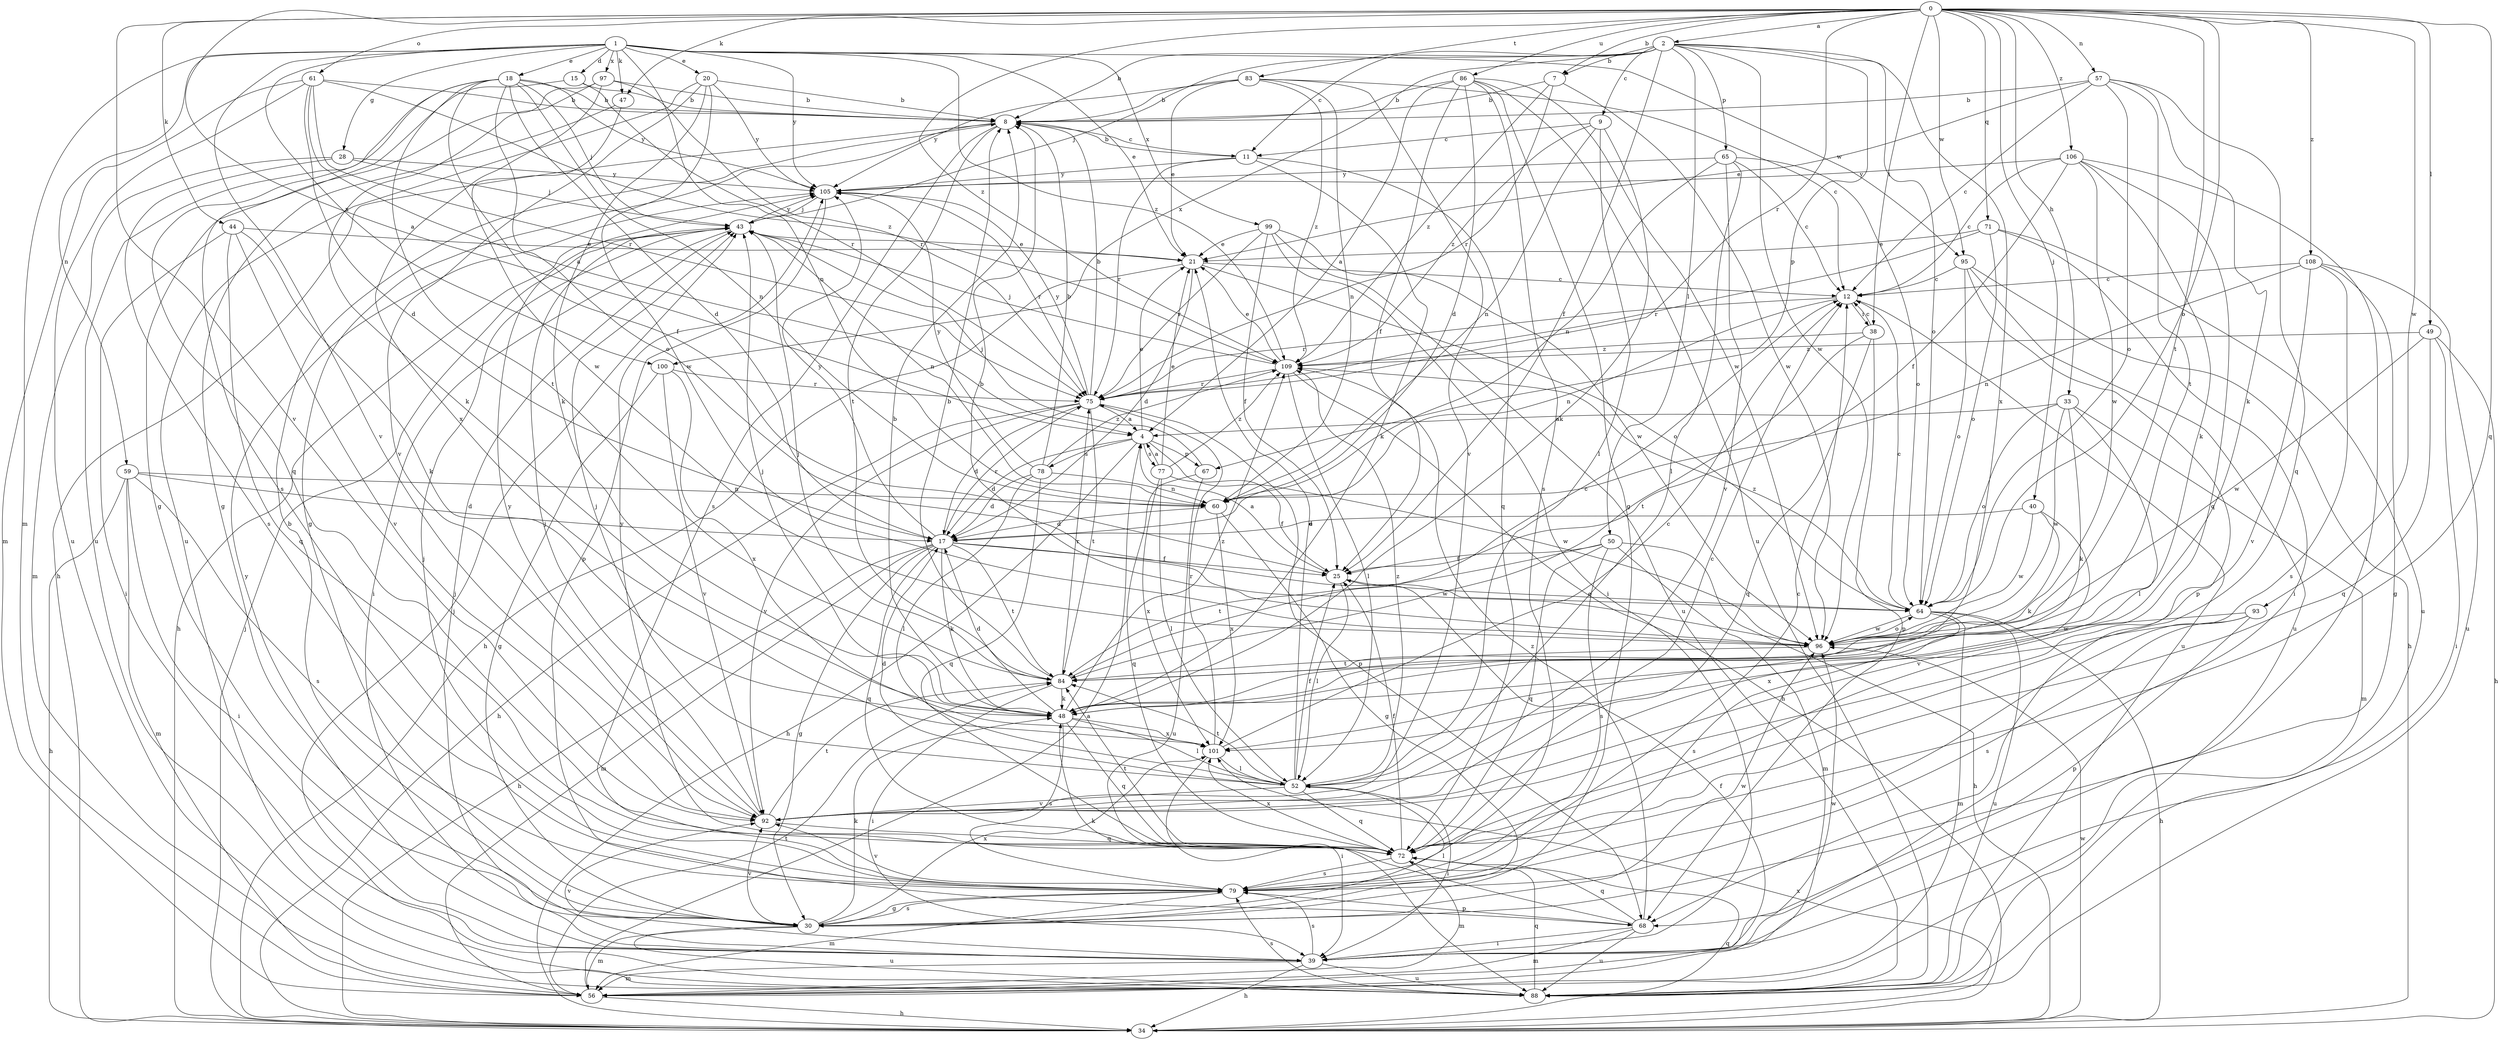 strict digraph  {
0;
1;
2;
4;
7;
8;
9;
11;
12;
15;
17;
18;
20;
21;
25;
28;
30;
33;
34;
38;
39;
40;
43;
44;
47;
48;
49;
50;
52;
56;
57;
59;
60;
61;
64;
65;
67;
68;
71;
72;
75;
77;
78;
79;
83;
84;
86;
88;
92;
93;
95;
96;
97;
99;
100;
101;
105;
106;
108;
109;
0 -> 2  [label=a];
0 -> 4  [label=a];
0 -> 7  [label=b];
0 -> 33  [label=h];
0 -> 38  [label=i];
0 -> 40  [label=j];
0 -> 44  [label=k];
0 -> 47  [label=k];
0 -> 49  [label=l];
0 -> 57  [label=n];
0 -> 61  [label=o];
0 -> 64  [label=o];
0 -> 71  [label=q];
0 -> 72  [label=q];
0 -> 75  [label=r];
0 -> 83  [label=t];
0 -> 84  [label=t];
0 -> 86  [label=u];
0 -> 92  [label=v];
0 -> 93  [label=w];
0 -> 95  [label=w];
0 -> 106  [label=z];
0 -> 108  [label=z];
0 -> 109  [label=z];
1 -> 15  [label=d];
1 -> 18  [label=e];
1 -> 20  [label=e];
1 -> 21  [label=e];
1 -> 28  [label=g];
1 -> 47  [label=k];
1 -> 56  [label=m];
1 -> 59  [label=n];
1 -> 60  [label=n];
1 -> 92  [label=v];
1 -> 95  [label=w];
1 -> 97  [label=x];
1 -> 99  [label=x];
1 -> 100  [label=x];
1 -> 105  [label=y];
1 -> 109  [label=z];
2 -> 7  [label=b];
2 -> 8  [label=b];
2 -> 9  [label=c];
2 -> 11  [label=c];
2 -> 25  [label=f];
2 -> 43  [label=j];
2 -> 50  [label=l];
2 -> 64  [label=o];
2 -> 65  [label=p];
2 -> 67  [label=p];
2 -> 96  [label=w];
2 -> 100  [label=x];
2 -> 101  [label=x];
4 -> 17  [label=d];
4 -> 21  [label=e];
4 -> 34  [label=h];
4 -> 67  [label=p];
4 -> 77  [label=s];
4 -> 78  [label=s];
4 -> 96  [label=w];
7 -> 8  [label=b];
7 -> 75  [label=r];
7 -> 96  [label=w];
7 -> 109  [label=z];
8 -> 11  [label=c];
8 -> 30  [label=g];
8 -> 34  [label=h];
8 -> 79  [label=s];
8 -> 84  [label=t];
9 -> 11  [label=c];
9 -> 48  [label=k];
9 -> 52  [label=l];
9 -> 60  [label=n];
9 -> 109  [label=z];
11 -> 8  [label=b];
11 -> 48  [label=k];
11 -> 72  [label=q];
11 -> 75  [label=r];
11 -> 105  [label=y];
12 -> 38  [label=i];
12 -> 60  [label=n];
12 -> 75  [label=r];
12 -> 88  [label=u];
15 -> 8  [label=b];
15 -> 75  [label=r];
15 -> 79  [label=s];
17 -> 25  [label=f];
17 -> 30  [label=g];
17 -> 34  [label=h];
17 -> 48  [label=k];
17 -> 56  [label=m];
17 -> 72  [label=q];
17 -> 75  [label=r];
17 -> 84  [label=t];
17 -> 96  [label=w];
17 -> 105  [label=y];
18 -> 8  [label=b];
18 -> 17  [label=d];
18 -> 25  [label=f];
18 -> 43  [label=j];
18 -> 60  [label=n];
18 -> 64  [label=o];
18 -> 72  [label=q];
18 -> 84  [label=t];
18 -> 88  [label=u];
18 -> 105  [label=y];
20 -> 8  [label=b];
20 -> 48  [label=k];
20 -> 88  [label=u];
20 -> 92  [label=v];
20 -> 96  [label=w];
20 -> 105  [label=y];
21 -> 12  [label=c];
21 -> 17  [label=d];
21 -> 34  [label=h];
21 -> 64  [label=o];
25 -> 4  [label=a];
25 -> 52  [label=l];
25 -> 64  [label=o];
28 -> 43  [label=j];
28 -> 56  [label=m];
28 -> 79  [label=s];
28 -> 105  [label=y];
30 -> 8  [label=b];
30 -> 48  [label=k];
30 -> 52  [label=l];
30 -> 56  [label=m];
30 -> 79  [label=s];
30 -> 88  [label=u];
30 -> 92  [label=v];
30 -> 96  [label=w];
30 -> 101  [label=x];
33 -> 4  [label=a];
33 -> 48  [label=k];
33 -> 52  [label=l];
33 -> 56  [label=m];
33 -> 64  [label=o];
33 -> 96  [label=w];
34 -> 43  [label=j];
34 -> 72  [label=q];
34 -> 96  [label=w];
34 -> 101  [label=x];
38 -> 12  [label=c];
38 -> 68  [label=p];
38 -> 72  [label=q];
38 -> 84  [label=t];
38 -> 109  [label=z];
39 -> 34  [label=h];
39 -> 43  [label=j];
39 -> 56  [label=m];
39 -> 79  [label=s];
39 -> 88  [label=u];
39 -> 92  [label=v];
39 -> 96  [label=w];
39 -> 105  [label=y];
40 -> 17  [label=d];
40 -> 48  [label=k];
40 -> 92  [label=v];
40 -> 96  [label=w];
43 -> 21  [label=e];
43 -> 34  [label=h];
43 -> 39  [label=i];
43 -> 60  [label=n];
43 -> 105  [label=y];
44 -> 21  [label=e];
44 -> 39  [label=i];
44 -> 48  [label=k];
44 -> 72  [label=q];
44 -> 92  [label=v];
47 -> 30  [label=g];
47 -> 96  [label=w];
48 -> 8  [label=b];
48 -> 17  [label=d];
48 -> 43  [label=j];
48 -> 52  [label=l];
48 -> 72  [label=q];
48 -> 79  [label=s];
48 -> 101  [label=x];
48 -> 109  [label=z];
49 -> 34  [label=h];
49 -> 39  [label=i];
49 -> 72  [label=q];
49 -> 96  [label=w];
49 -> 109  [label=z];
50 -> 25  [label=f];
50 -> 34  [label=h];
50 -> 56  [label=m];
50 -> 72  [label=q];
50 -> 79  [label=s];
50 -> 84  [label=t];
52 -> 17  [label=d];
52 -> 21  [label=e];
52 -> 25  [label=f];
52 -> 39  [label=i];
52 -> 43  [label=j];
52 -> 72  [label=q];
52 -> 84  [label=t];
52 -> 92  [label=v];
52 -> 109  [label=z];
56 -> 4  [label=a];
56 -> 25  [label=f];
56 -> 34  [label=h];
56 -> 84  [label=t];
57 -> 8  [label=b];
57 -> 12  [label=c];
57 -> 21  [label=e];
57 -> 48  [label=k];
57 -> 64  [label=o];
57 -> 72  [label=q];
57 -> 84  [label=t];
59 -> 17  [label=d];
59 -> 34  [label=h];
59 -> 39  [label=i];
59 -> 56  [label=m];
59 -> 60  [label=n];
59 -> 79  [label=s];
60 -> 17  [label=d];
60 -> 30  [label=g];
60 -> 101  [label=x];
61 -> 4  [label=a];
61 -> 8  [label=b];
61 -> 17  [label=d];
61 -> 56  [label=m];
61 -> 75  [label=r];
61 -> 88  [label=u];
61 -> 109  [label=z];
64 -> 12  [label=c];
64 -> 34  [label=h];
64 -> 56  [label=m];
64 -> 79  [label=s];
64 -> 88  [label=u];
64 -> 96  [label=w];
64 -> 109  [label=z];
65 -> 12  [label=c];
65 -> 52  [label=l];
65 -> 60  [label=n];
65 -> 64  [label=o];
65 -> 92  [label=v];
65 -> 105  [label=y];
67 -> 43  [label=j];
67 -> 72  [label=q];
67 -> 88  [label=u];
68 -> 39  [label=i];
68 -> 48  [label=k];
68 -> 56  [label=m];
68 -> 72  [label=q];
68 -> 88  [label=u];
68 -> 109  [label=z];
71 -> 21  [label=e];
71 -> 39  [label=i];
71 -> 64  [label=o];
71 -> 75  [label=r];
71 -> 88  [label=u];
72 -> 25  [label=f];
72 -> 56  [label=m];
72 -> 79  [label=s];
72 -> 84  [label=t];
72 -> 101  [label=x];
72 -> 105  [label=y];
75 -> 4  [label=a];
75 -> 8  [label=b];
75 -> 17  [label=d];
75 -> 34  [label=h];
75 -> 68  [label=p];
75 -> 84  [label=t];
75 -> 92  [label=v];
75 -> 105  [label=y];
77 -> 4  [label=a];
77 -> 21  [label=e];
77 -> 25  [label=f];
77 -> 52  [label=l];
77 -> 101  [label=x];
77 -> 109  [label=z];
78 -> 8  [label=b];
78 -> 17  [label=d];
78 -> 52  [label=l];
78 -> 60  [label=n];
78 -> 72  [label=q];
78 -> 105  [label=y];
78 -> 109  [label=z];
79 -> 12  [label=c];
79 -> 30  [label=g];
79 -> 43  [label=j];
79 -> 56  [label=m];
79 -> 68  [label=p];
79 -> 92  [label=v];
83 -> 8  [label=b];
83 -> 12  [label=c];
83 -> 21  [label=e];
83 -> 60  [label=n];
83 -> 92  [label=v];
83 -> 105  [label=y];
83 -> 109  [label=z];
84 -> 8  [label=b];
84 -> 12  [label=c];
84 -> 39  [label=i];
84 -> 43  [label=j];
84 -> 48  [label=k];
84 -> 75  [label=r];
86 -> 4  [label=a];
86 -> 8  [label=b];
86 -> 17  [label=d];
86 -> 25  [label=f];
86 -> 30  [label=g];
86 -> 79  [label=s];
86 -> 88  [label=u];
86 -> 96  [label=w];
88 -> 43  [label=j];
88 -> 72  [label=q];
88 -> 79  [label=s];
92 -> 12  [label=c];
92 -> 43  [label=j];
92 -> 72  [label=q];
92 -> 84  [label=t];
92 -> 105  [label=y];
93 -> 68  [label=p];
93 -> 79  [label=s];
93 -> 96  [label=w];
93 -> 101  [label=x];
95 -> 12  [label=c];
95 -> 34  [label=h];
95 -> 64  [label=o];
95 -> 68  [label=p];
95 -> 88  [label=u];
96 -> 8  [label=b];
96 -> 64  [label=o];
96 -> 84  [label=t];
97 -> 8  [label=b];
97 -> 30  [label=g];
97 -> 48  [label=k];
97 -> 75  [label=r];
97 -> 101  [label=x];
99 -> 21  [label=e];
99 -> 25  [label=f];
99 -> 39  [label=i];
99 -> 75  [label=r];
99 -> 88  [label=u];
99 -> 96  [label=w];
100 -> 30  [label=g];
100 -> 75  [label=r];
100 -> 92  [label=v];
100 -> 101  [label=x];
101 -> 12  [label=c];
101 -> 39  [label=i];
101 -> 52  [label=l];
101 -> 75  [label=r];
105 -> 43  [label=j];
105 -> 68  [label=p];
105 -> 75  [label=r];
106 -> 12  [label=c];
106 -> 25  [label=f];
106 -> 39  [label=i];
106 -> 48  [label=k];
106 -> 72  [label=q];
106 -> 96  [label=w];
106 -> 105  [label=y];
108 -> 12  [label=c];
108 -> 30  [label=g];
108 -> 60  [label=n];
108 -> 79  [label=s];
108 -> 88  [label=u];
108 -> 92  [label=v];
109 -> 21  [label=e];
109 -> 34  [label=h];
109 -> 43  [label=j];
109 -> 52  [label=l];
109 -> 75  [label=r];
}
